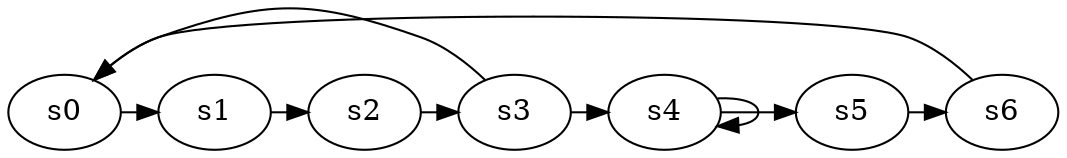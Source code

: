 digraph game_0526_cycle_7 {
    s0 [name="s0", player=0];
    s1 [name="s1", player=0];
    s2 [name="s2", player=1];
    s3 [name="s3", player=1];
    s4 [name="s4", player=0];
    s5 [name="s5", player=1];
    s6 [name="s6", player=1];

    s0 -> s1 [constraint="!(time % 6 == 0)"];
    s1 -> s2 [constraint="time == 0 || time == 9 || time == 12 || time == 23"];
    s2 -> s3 [constraint="time % 4 == 3"];
    s3 -> s4 [constraint="time % 4 == 0 && !(time % 3 == 0)"];
    s4 -> s5 [constraint="time % 5 == 0"];
    s5 -> s6 [constraint="!(time % 3 == 0)"];
    s6 -> s0 [constraint="time % 6 == 1"];
    s3 -> s0 [constraint="time == 4 || time == 12 || time == 14"];
    s4 -> s4 [constraint="time % 3 == 0"];
}
